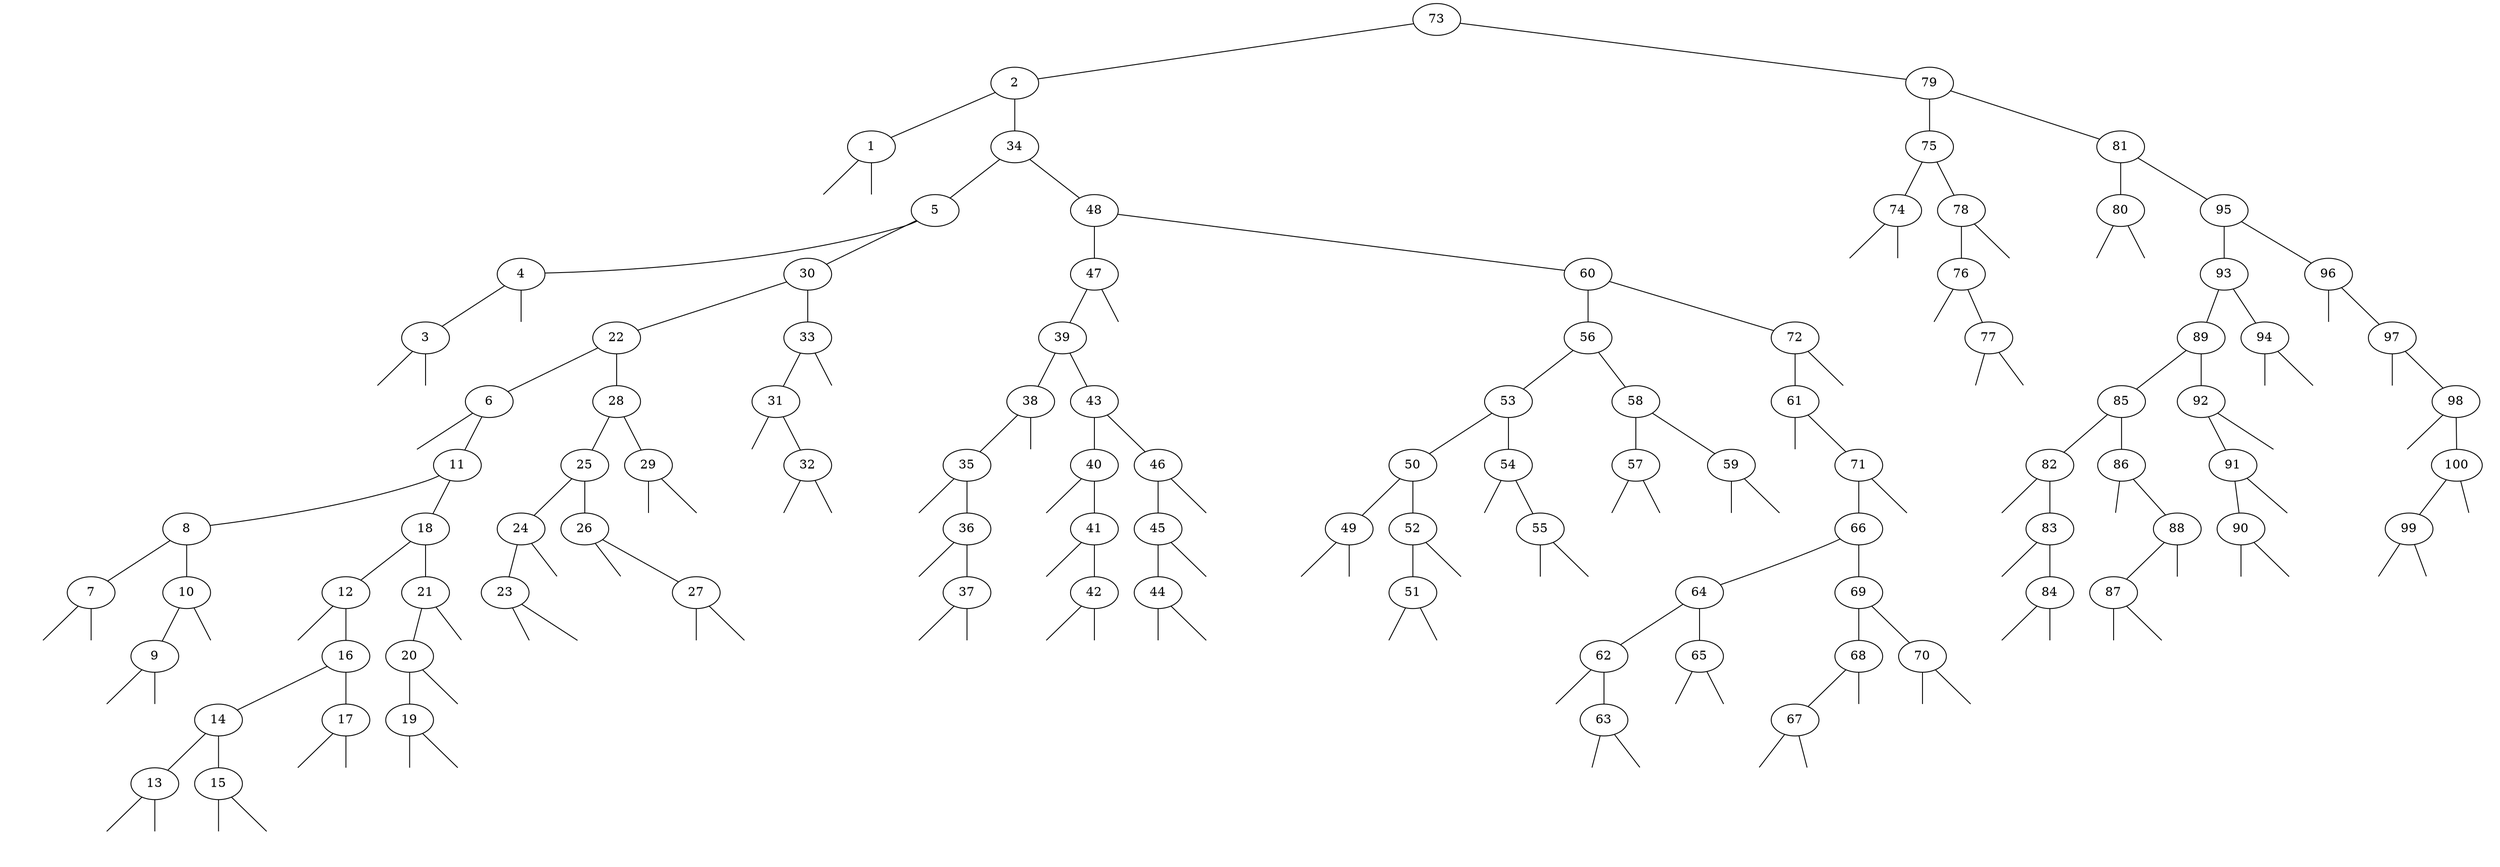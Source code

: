 graph arbre {
	0[label=73];
	1[label=2];
	0 -- 1;
	2[label=79];
	0 -- 2;
	3[label=1];
	1 -- 3;
	4[label=34];
	1 -- 4;
	11[label=75];
	2 -- 11;
	12[label=81];
	2 -- 12;
	133[shape="plaintext", label=""];
	3 -- 133;
	134[shape="plaintext", label=""];
	3 -- 134;
	5[label=5];
	4 -- 5;
	6[label=48];
	4 -- 6;
	43[label=74];
	11 -- 43;
	44[label=78];
	11 -- 44;
	19[label=80];
	12 -- 19;
	20[label=95];
	12 -- 20;
	7[label=4];
	5 -- 7;
	8[label=30];
	5 -- 8;
	9[label=47];
	6 -- 9;
	10[label=60];
	6 -- 10;
	69[shape="plaintext", label=""];
	43 -- 69;
	70[shape="plaintext", label=""];
	43 -- 70;
	49[label=76];
	44 -- 49;
	50[shape="plaintext", label=""];
	44 -- 50;
	199[shape="plaintext", label=""];
	19 -- 199;
	200[shape="plaintext", label=""];
	19 -- 200;
	29[label=93];
	20 -- 29;
	30[label=96];
	20 -- 30;
	65[label=3];
	7 -- 65;
	66[shape="plaintext", label=""];
	7 -- 66;
	13[label=22];
	8 -- 13;
	14[label=33];
	8 -- 14;
	27[label=39];
	9 -- 27;
	28[shape="plaintext", label=""];
	9 -- 28;
	23[label=56];
	10 -- 23;
	24[label=72];
	10 -- 24;
	127[shape="plaintext", label=""];
	49 -- 127;
	128[label=77];
	49 -- 128;
	37[label=89];
	29 -- 37;
	38[label=94];
	29 -- 38;
	39[shape="plaintext", label=""];
	30 -- 39;
	40[label=97];
	30 -- 40;
	165[shape="plaintext", label=""];
	65 -- 165;
	166[shape="plaintext", label=""];
	65 -- 166;
	15[label=6];
	13 -- 15;
	16[label=28];
	13 -- 16;
	45[label=31];
	14 -- 45;
	46[shape="plaintext", label=""];
	14 -- 46;
	31[label=38];
	27 -- 31;
	32[label=43];
	27 -- 32;
	33[label=53];
	23 -- 33;
	34[label=58];
	23 -- 34;
	47[label=61];
	24 -- 47;
	48[shape="plaintext", label=""];
	24 -- 48;
	185[shape="plaintext", label=""];
	128 -- 185;
	186[shape="plaintext", label=""];
	128 -- 186;
	51[label=85];
	37 -- 51;
	52[label=92];
	37 -- 52;
	63[shape="plaintext", label=""];
	38 -- 63;
	64[shape="plaintext", label=""];
	38 -- 64;
	111[shape="plaintext", label=""];
	40 -- 111;
	112[label=98];
	40 -- 112;
	17[shape="plaintext", label=""];
	15 -- 17;
	18[label=11];
	15 -- 18;
	21[label=25];
	16 -- 21;
	22[label=29];
	16 -- 22;
	93[shape="plaintext", label=""];
	45 -- 93;
	94[label=32];
	45 -- 94;
	53[label=35];
	31 -- 53;
	54[shape="plaintext", label=""];
	31 -- 54;
	35[label=40];
	32 -- 35;
	36[label=46];
	32 -- 36;
	59[label=50];
	33 -- 59;
	60[label=54];
	33 -- 60;
	79[label=57];
	34 -- 79;
	80[label=59];
	34 -- 80;
	55[shape="plaintext", label=""];
	47 -- 55;
	56[label=71];
	47 -- 56;
	73[label=82];
	51 -- 73;
	74[label=86];
	51 -- 74;
	95[label=91];
	52 -- 95;
	96[shape="plaintext", label=""];
	52 -- 96;
	119[shape="plaintext", label=""];
	112 -- 119;
	120[label=100];
	112 -- 120;
	57[label=8];
	18 -- 57;
	58[label=18];
	18 -- 58;
	25[label=24];
	21 -- 25;
	26[label=26];
	21 -- 26;
	139[shape="plaintext", label=""];
	22 -- 139;
	140[shape="plaintext", label=""];
	22 -- 140;
	195[shape="plaintext", label=""];
	94 -- 195;
	196[shape="plaintext", label=""];
	94 -- 196;
	61[shape="plaintext", label=""];
	53 -- 61;
	62[label=36];
	53 -- 62;
	179[shape="plaintext", label=""];
	35 -- 179;
	180[label=41];
	35 -- 180;
	143[label=45];
	36 -- 143;
	144[shape="plaintext", label=""];
	36 -- 144;
	85[label=49];
	59 -- 85;
	86[label=52];
	59 -- 86;
	153[shape="plaintext", label=""];
	60 -- 153;
	154[label=55];
	60 -- 154;
	89[shape="plaintext", label=""];
	79 -- 89;
	90[shape="plaintext", label=""];
	79 -- 90;
	125[shape="plaintext", label=""];
	80 -- 125;
	126[shape="plaintext", label=""];
	80 -- 126;
	71[label=66];
	56 -- 71;
	72[shape="plaintext", label=""];
	56 -- 72;
	103[shape="plaintext", label=""];
	73 -- 103;
	104[label=83];
	73 -- 104;
	97[shape="plaintext", label=""];
	74 -- 97;
	98[label=88];
	74 -- 98;
	113[label=90];
	95 -- 113;
	114[shape="plaintext", label=""];
	95 -- 114;
	155[label=99];
	120 -- 155;
	156[shape="plaintext", label=""];
	120 -- 156;
	77[label=7];
	57 -- 77;
	78[label=10];
	57 -- 78;
	75[label=12];
	58 -- 75;
	76[label=21];
	58 -- 76;
	115[label=23];
	25 -- 115;
	116[shape="plaintext", label=""];
	25 -- 116;
	41[shape="plaintext", label=""];
	26 -- 41;
	42[label=27];
	26 -- 42;
	173[shape="plaintext", label=""];
	62 -- 173;
	174[label=37];
	62 -- 174;
	189[shape="plaintext", label=""];
	180 -- 189;
	190[label=42];
	180 -- 190;
	169[label=44];
	143 -- 169;
	170[shape="plaintext", label=""];
	143 -- 170;
	171[shape="plaintext", label=""];
	85 -- 171;
	172[shape="plaintext", label=""];
	85 -- 172;
	131[label=51];
	86 -- 131;
	132[shape="plaintext", label=""];
	86 -- 132;
	167[shape="plaintext", label=""];
	154 -- 167;
	168[shape="plaintext", label=""];
	154 -- 168;
	83[label=64];
	71 -- 83;
	84[label=69];
	71 -- 84;
	105[shape="plaintext", label=""];
	104 -- 105;
	106[label=84];
	104 -- 106;
	145[label=87];
	98 -- 145;
	146[shape="plaintext", label=""];
	98 -- 146;
	147[shape="plaintext", label=""];
	113 -- 147;
	148[shape="plaintext", label=""];
	113 -- 148;
	183[shape="plaintext", label=""];
	155 -- 183;
	184[shape="plaintext", label=""];
	155 -- 184;
	117[shape="plaintext", label=""];
	77 -- 117;
	118[shape="plaintext", label=""];
	77 -- 118;
	123[label=9];
	78 -- 123;
	124[shape="plaintext", label=""];
	78 -- 124;
	81[shape="plaintext", label=""];
	75 -- 81;
	82[label=16];
	75 -- 82;
	91[label=20];
	76 -- 91;
	92[shape="plaintext", label=""];
	76 -- 92;
	141[shape="plaintext", label=""];
	115 -- 141;
	142[shape="plaintext", label=""];
	115 -- 142;
	67[shape="plaintext", label=""];
	42 -- 67;
	68[shape="plaintext", label=""];
	42 -- 68;
	181[shape="plaintext", label=""];
	174 -- 181;
	182[shape="plaintext", label=""];
	174 -- 182;
	191[shape="plaintext", label=""];
	190 -- 191;
	192[shape="plaintext", label=""];
	190 -- 192;
	175[shape="plaintext", label=""];
	169 -- 175;
	176[shape="plaintext", label=""];
	169 -- 176;
	177[shape="plaintext", label=""];
	131 -- 177;
	178[shape="plaintext", label=""];
	131 -- 178;
	87[label=62];
	83 -- 87;
	88[label=65];
	83 -- 88;
	101[label=68];
	84 -- 101;
	102[label=70];
	84 -- 102;
	137[shape="plaintext", label=""];
	106 -- 137;
	138[shape="plaintext", label=""];
	106 -- 138;
	193[shape="plaintext", label=""];
	145 -- 193;
	194[shape="plaintext", label=""];
	145 -- 194;
	151[shape="plaintext", label=""];
	123 -- 151;
	152[shape="plaintext", label=""];
	123 -- 152;
	135[label=14];
	82 -- 135;
	136[label=17];
	82 -- 136;
	99[label=19];
	91 -- 99;
	100[shape="plaintext", label=""];
	91 -- 100;
	107[shape="plaintext", label=""];
	87 -- 107;
	108[label=63];
	87 -- 108;
	109[shape="plaintext", label=""];
	88 -- 109;
	110[shape="plaintext", label=""];
	88 -- 110;
	121[label=67];
	101 -- 121;
	122[shape="plaintext", label=""];
	101 -- 122;
	197[shape="plaintext", label=""];
	102 -- 197;
	198[shape="plaintext", label=""];
	102 -- 198;
	149[label=13];
	135 -- 149;
	150[label=15];
	135 -- 150;
	163[shape="plaintext", label=""];
	136 -- 163;
	164[shape="plaintext", label=""];
	136 -- 164;
	129[shape="plaintext", label=""];
	99 -- 129;
	130[shape="plaintext", label=""];
	99 -- 130;
	157[shape="plaintext", label=""];
	108 -- 157;
	158[shape="plaintext", label=""];
	108 -- 158;
	187[shape="plaintext", label=""];
	121 -- 187;
	188[shape="plaintext", label=""];
	121 -- 188;
	159[shape="plaintext", label=""];
	149 -- 159;
	160[shape="plaintext", label=""];
	149 -- 160;
	161[shape="plaintext", label=""];
	150 -- 161;
	162[shape="plaintext", label=""];
	150 -- 162;
}
